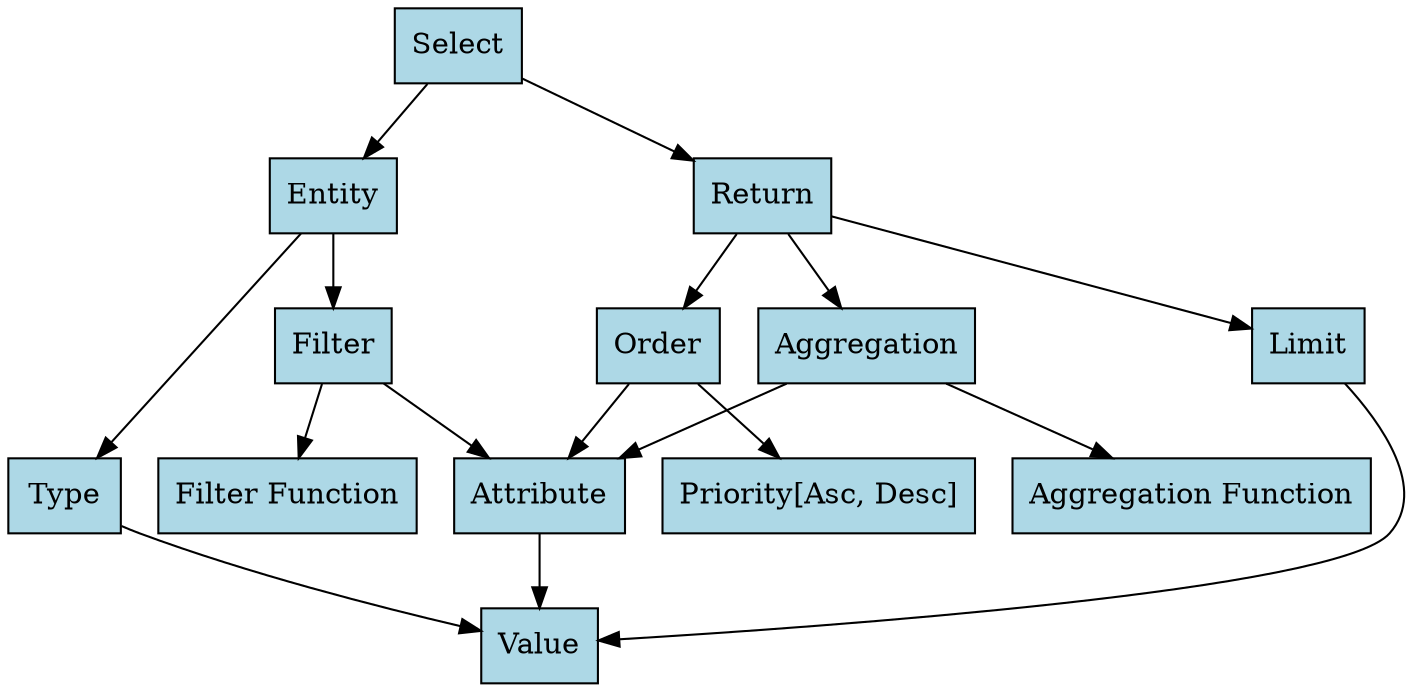 digraph G {

    /* Entities */
    S [label="Select", shape=box, style=filled, fillcolor=lightblue];

    E [label="Entity", shape=box, style=filled, fillcolor=lightblue];
    R [label="Return", shape=box, style=filled, fillcolor=lightblue];

    T [label="Type", shape=box style=filled, fillcolor=lightblue];
    F [label="Filter", shape=box, style=filled, fillcolor=lightblue];

    A [label="Aggregation", shape=box, style=filled, fillcolor=lightblue];
    O [label="Order", shape=box, style=filled, fillcolor=lightblue];
    L [label="Limit", shape=box, style=filled, fillcolor=lightblue];

    At [label="Attribute", shape=box, style=filled, fillcolor=lightblue];
    Af [label="Aggregation Function", shape=box, style=filled, fillcolor=lightblue];

    P [label="Priority[Asc, Desc]", shape=box, style=filled, fillcolor=lightblue];
    Ff [label="Filter Function", shape=box, style=filled, fillcolor=lightblue];

    V [label="Value", shape=box, style=filled, fillcolor=lightblue];
    
    
    /* Relationships */
    S -> {E R}
    E -> {T F}
    R -> {A O L}
    A -> {At Af}
    O -> {At P}
    F -> {At Ff}
    {T At L} -> V
}